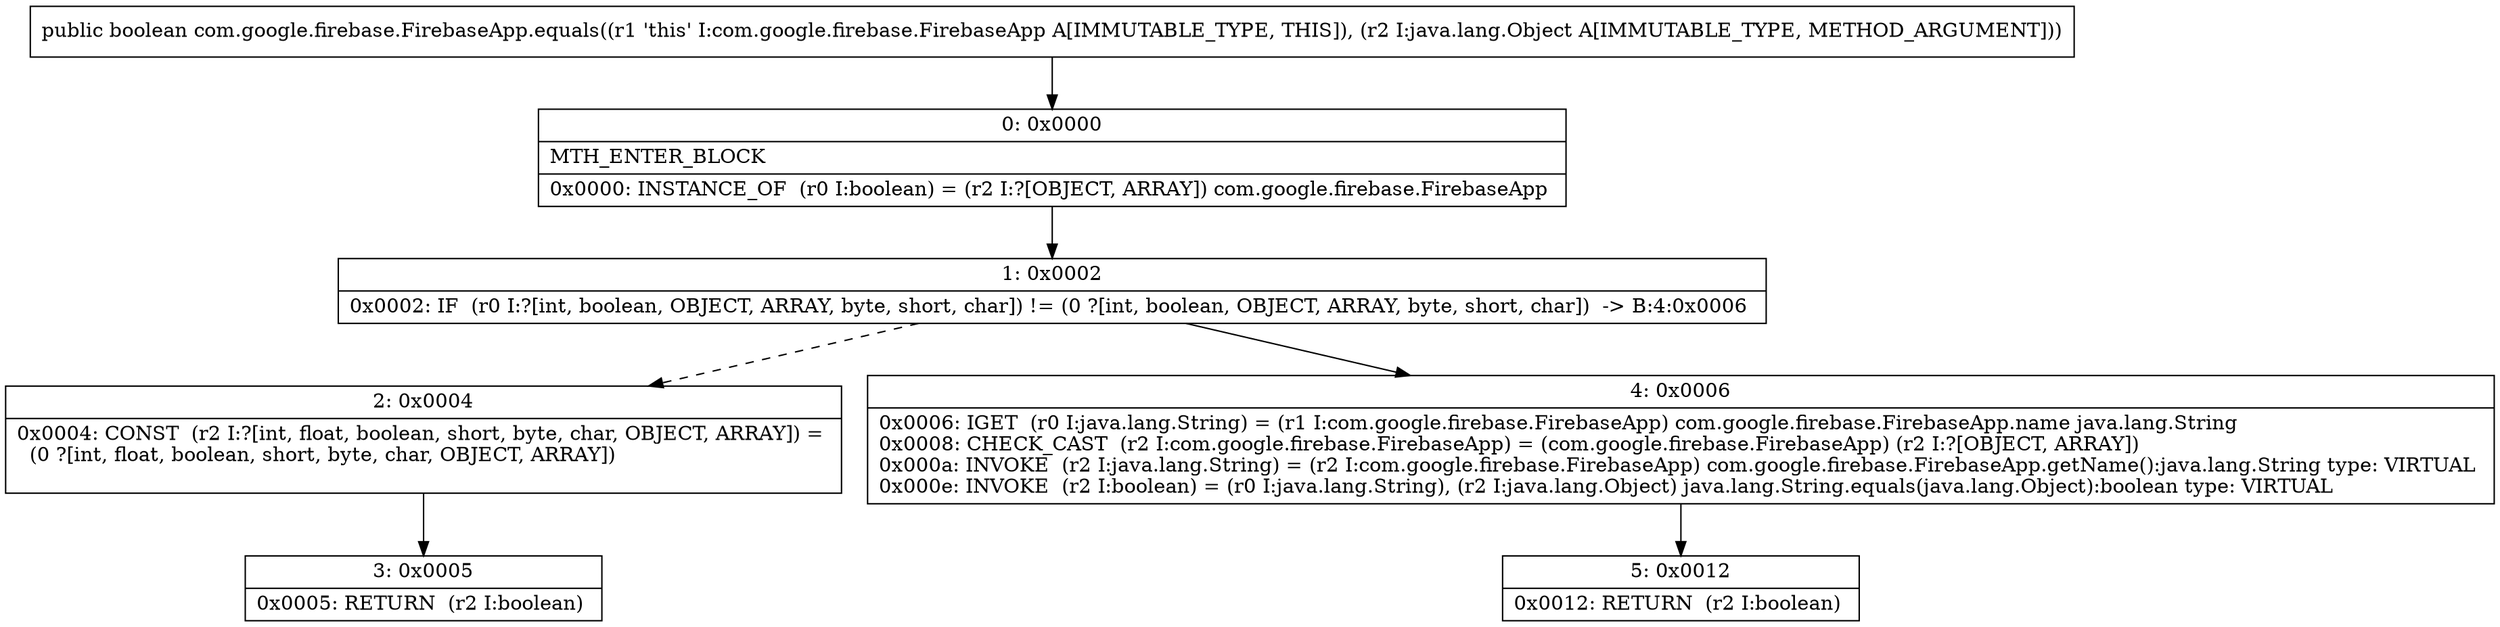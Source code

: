 digraph "CFG forcom.google.firebase.FirebaseApp.equals(Ljava\/lang\/Object;)Z" {
Node_0 [shape=record,label="{0\:\ 0x0000|MTH_ENTER_BLOCK\l|0x0000: INSTANCE_OF  (r0 I:boolean) = (r2 I:?[OBJECT, ARRAY]) com.google.firebase.FirebaseApp \l}"];
Node_1 [shape=record,label="{1\:\ 0x0002|0x0002: IF  (r0 I:?[int, boolean, OBJECT, ARRAY, byte, short, char]) != (0 ?[int, boolean, OBJECT, ARRAY, byte, short, char])  \-\> B:4:0x0006 \l}"];
Node_2 [shape=record,label="{2\:\ 0x0004|0x0004: CONST  (r2 I:?[int, float, boolean, short, byte, char, OBJECT, ARRAY]) = \l  (0 ?[int, float, boolean, short, byte, char, OBJECT, ARRAY])\l \l}"];
Node_3 [shape=record,label="{3\:\ 0x0005|0x0005: RETURN  (r2 I:boolean) \l}"];
Node_4 [shape=record,label="{4\:\ 0x0006|0x0006: IGET  (r0 I:java.lang.String) = (r1 I:com.google.firebase.FirebaseApp) com.google.firebase.FirebaseApp.name java.lang.String \l0x0008: CHECK_CAST  (r2 I:com.google.firebase.FirebaseApp) = (com.google.firebase.FirebaseApp) (r2 I:?[OBJECT, ARRAY]) \l0x000a: INVOKE  (r2 I:java.lang.String) = (r2 I:com.google.firebase.FirebaseApp) com.google.firebase.FirebaseApp.getName():java.lang.String type: VIRTUAL \l0x000e: INVOKE  (r2 I:boolean) = (r0 I:java.lang.String), (r2 I:java.lang.Object) java.lang.String.equals(java.lang.Object):boolean type: VIRTUAL \l}"];
Node_5 [shape=record,label="{5\:\ 0x0012|0x0012: RETURN  (r2 I:boolean) \l}"];
MethodNode[shape=record,label="{public boolean com.google.firebase.FirebaseApp.equals((r1 'this' I:com.google.firebase.FirebaseApp A[IMMUTABLE_TYPE, THIS]), (r2 I:java.lang.Object A[IMMUTABLE_TYPE, METHOD_ARGUMENT])) }"];
MethodNode -> Node_0;
Node_0 -> Node_1;
Node_1 -> Node_2[style=dashed];
Node_1 -> Node_4;
Node_2 -> Node_3;
Node_4 -> Node_5;
}

